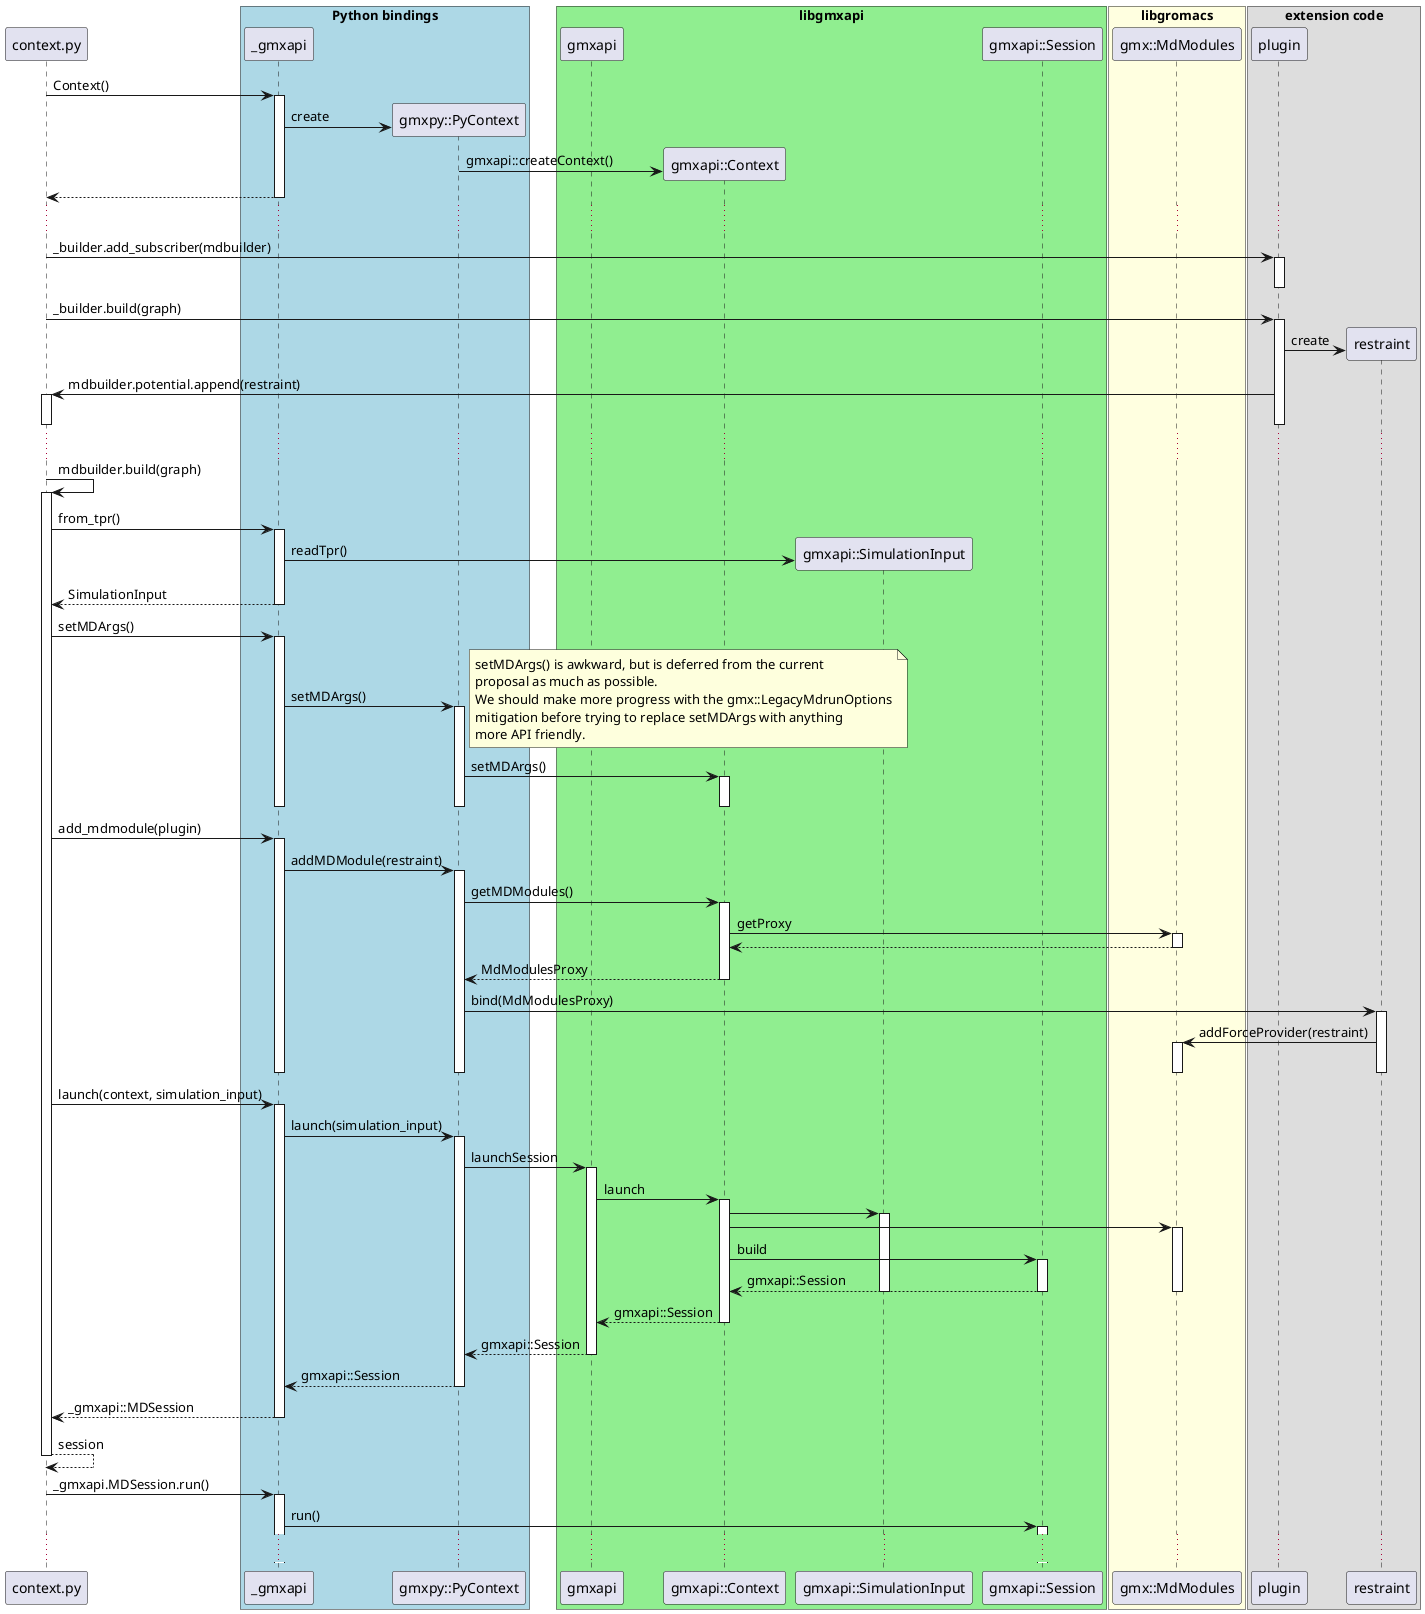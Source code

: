@startuml
'https://plantuml.com/sequence-diagram

participant context.py

box "Python bindings" #LightBlue
participant _gmxapi
participant "gmxpy::PyContext"
end box

box "libgmxapi" #LightGreen
participant gmxapi
participant "gmxapi::Context"
participant "gmxapi::SimulationInput"
participant "gmxapi::Session"
end box

box "libgromacs" #LightYellow
participant "gmx::MdModules"
end box

box "extension code"
participant plugin
participant restraint
end box

autoactivate on
context.py -> _gmxapi: Context()
_gmxapi -> "gmxpy::PyContext" **: create
"gmxpy::PyContext" -> "gmxapi::Context" **: gmxapi::createContext()
return
...
context.py -> plugin: _builder.add_subscriber(mdbuilder)
deactivate

context.py -> plugin: _builder.build(graph)
plugin -> restraint **: create
plugin -> context.py: mdbuilder.potential.append(restraint)
deactivate
deactivate plugin

...

context.py -> context.py: mdbuilder.build(graph)

'in MD builder-> launch
context.py -> _gmxapi: from_tpr()
_gmxapi -> "gmxapi::SimulationInput" **: readTpr()
return SimulationInput

context.py -> _gmxapi: setMDArgs()
_gmxapi -> "gmxpy::PyContext": setMDArgs()
note right
setMDArgs() is awkward, but is deferred from the current
proposal as much as possible.
We should make more progress with the gmx::LegacyMdrunOptions
mitigation before trying to replace setMDArgs with anything
more API friendly.
end note
"gmxpy::PyContext" -> "gmxapi::Context": setMDArgs()
deactivate
deactivate
deactivate _gmxapi

context.py -> _gmxapi: add_mdmodule(plugin)
_gmxapi -> "gmxpy::PyContext": addMDModule(restraint)
"gmxpy::PyContext" -> "gmxapi::Context": getMDModules()
"gmxapi::Context" -> "gmx::MdModules": getProxy
return
return MdModulesProxy
"gmxpy::PyContext" -> restraint: bind(MdModulesProxy)
restraint -> "gmx::MdModules": addForceProvider(restraint)
deactivate
deactivate
deactivate
deactivate

context.py -> _gmxapi: launch(context, simulation_input)

_gmxapi -> "gmxpy::PyContext": launch(simulation_input)
"gmxpy::PyContext" -> gmxapi: launchSession
gmxapi -> "gmxapi::Context": launch
"gmxapi::Context" -> "gmxapi::SimulationInput"
"gmxapi::Context" -> "gmx::MdModules"
"gmxapi::Context" -> "gmxapi::Session": build
return gmxapi::Session
deactivate
deactivate
return gmxapi::Session
return gmxapi::Session


return gmxapi::Session
return _gmxapi::MDSession
return session

' in session launch
context.py -> _gmxapi: _gmxapi.MDSession.run()
_gmxapi -> "gmxapi::Session": run()
...
@enduml

@startuml

participant context.py

box "Python bindings" #LightBlue
participant _gmxapi
participant "gmxpy::PyContext"
end box

box "libgmxapi" #LightGreen
participant gmxapi
participant "gmxapi::Context"
participant "gmxapi::SimulationInput"
participant "gmxapi::Session"
end box

box "libgromacs" #LightYellow
participant "gmx::MdModules"
end box

box "extension code"
participant plugin
participant restraint
end box

autoactivate on
context.py -> _gmxapi: Context()
_gmxapi -> "gmxpy::PyContext" **: create
"gmxpy::PyContext" -> "gmxapi::Context" **: gmxapi::createContext()
return
...
context.py -> plugin: _builder.add_subscriber(mdbuilder)
deactivate

context.py -> plugin: _builder.build(graph)
plugin -> restraint **: create
plugin -> context.py: mdbuilder.potential.append(restraint)
deactivate
deactivate plugin

...

context.py -> context.py: mdbuilder.build(graph)

context.py -> _gmxapi: from_tpr()
_gmxapi -> "gmxapi::SimulationInput" **: readTpr()
return SimulationInput

context.py -> _gmxapi: setMDArgs()
_gmxapi -> "gmxpy::PyContext": setMDArgs()
note right
setMDArgs() is awkward, but is deferred from the current
proposal as much as possible.
We should make more progress with the gmx::LegacyMdrunOptions
mitigation before trying to replace setMDArgs with anything
more API friendly.
end note
"gmxpy::PyContext" -> "gmxapi::Context": setMDArgs()
deactivate
deactivate
deactivate _gmxapi

context.py -> _gmxapi: add_mdmodule(plugin)
_gmxapi -> "gmxpy::PyContext": addMDModule(restraint)
"gmxpy::PyContext" -> "gmxapi::Context": getMDModules()
"gmxapi::Context" -> "gmx::MdModules": getProxy
return
return MdModulesProxy
"gmxpy::PyContext" -> restraint: bind(MdModulesProxy)
restraint -> "gmx::MdModules": addForceProvider(restraint)
deactivate
deactivate
deactivate
deactivate

context.py -> _gmxapi: launch(context, simulation_input)

_gmxapi -> "gmxpy::PyContext": launch(simulation_input)
"gmxpy::PyContext" -> gmxapi: launchSession
gmxapi -> "gmxapi::Context": launch
"gmxapi::Context" -> "gmxapi::SimulationInput"
"gmxapi::Context" -> "gmx::MdModules"
"gmxapi::Context" -> "gmxapi::Session": build
return gmxapi::Session
deactivate
deactivate
return gmxapi::Session
return gmxapi::Session


return gmxapi::Session
return _gmxapi::MDSession
return session

context.py -> _gmxapi: _gmxapi.MDSession.run()
_gmxapi -> "gmxapi::Session": run()
...
@enduml
